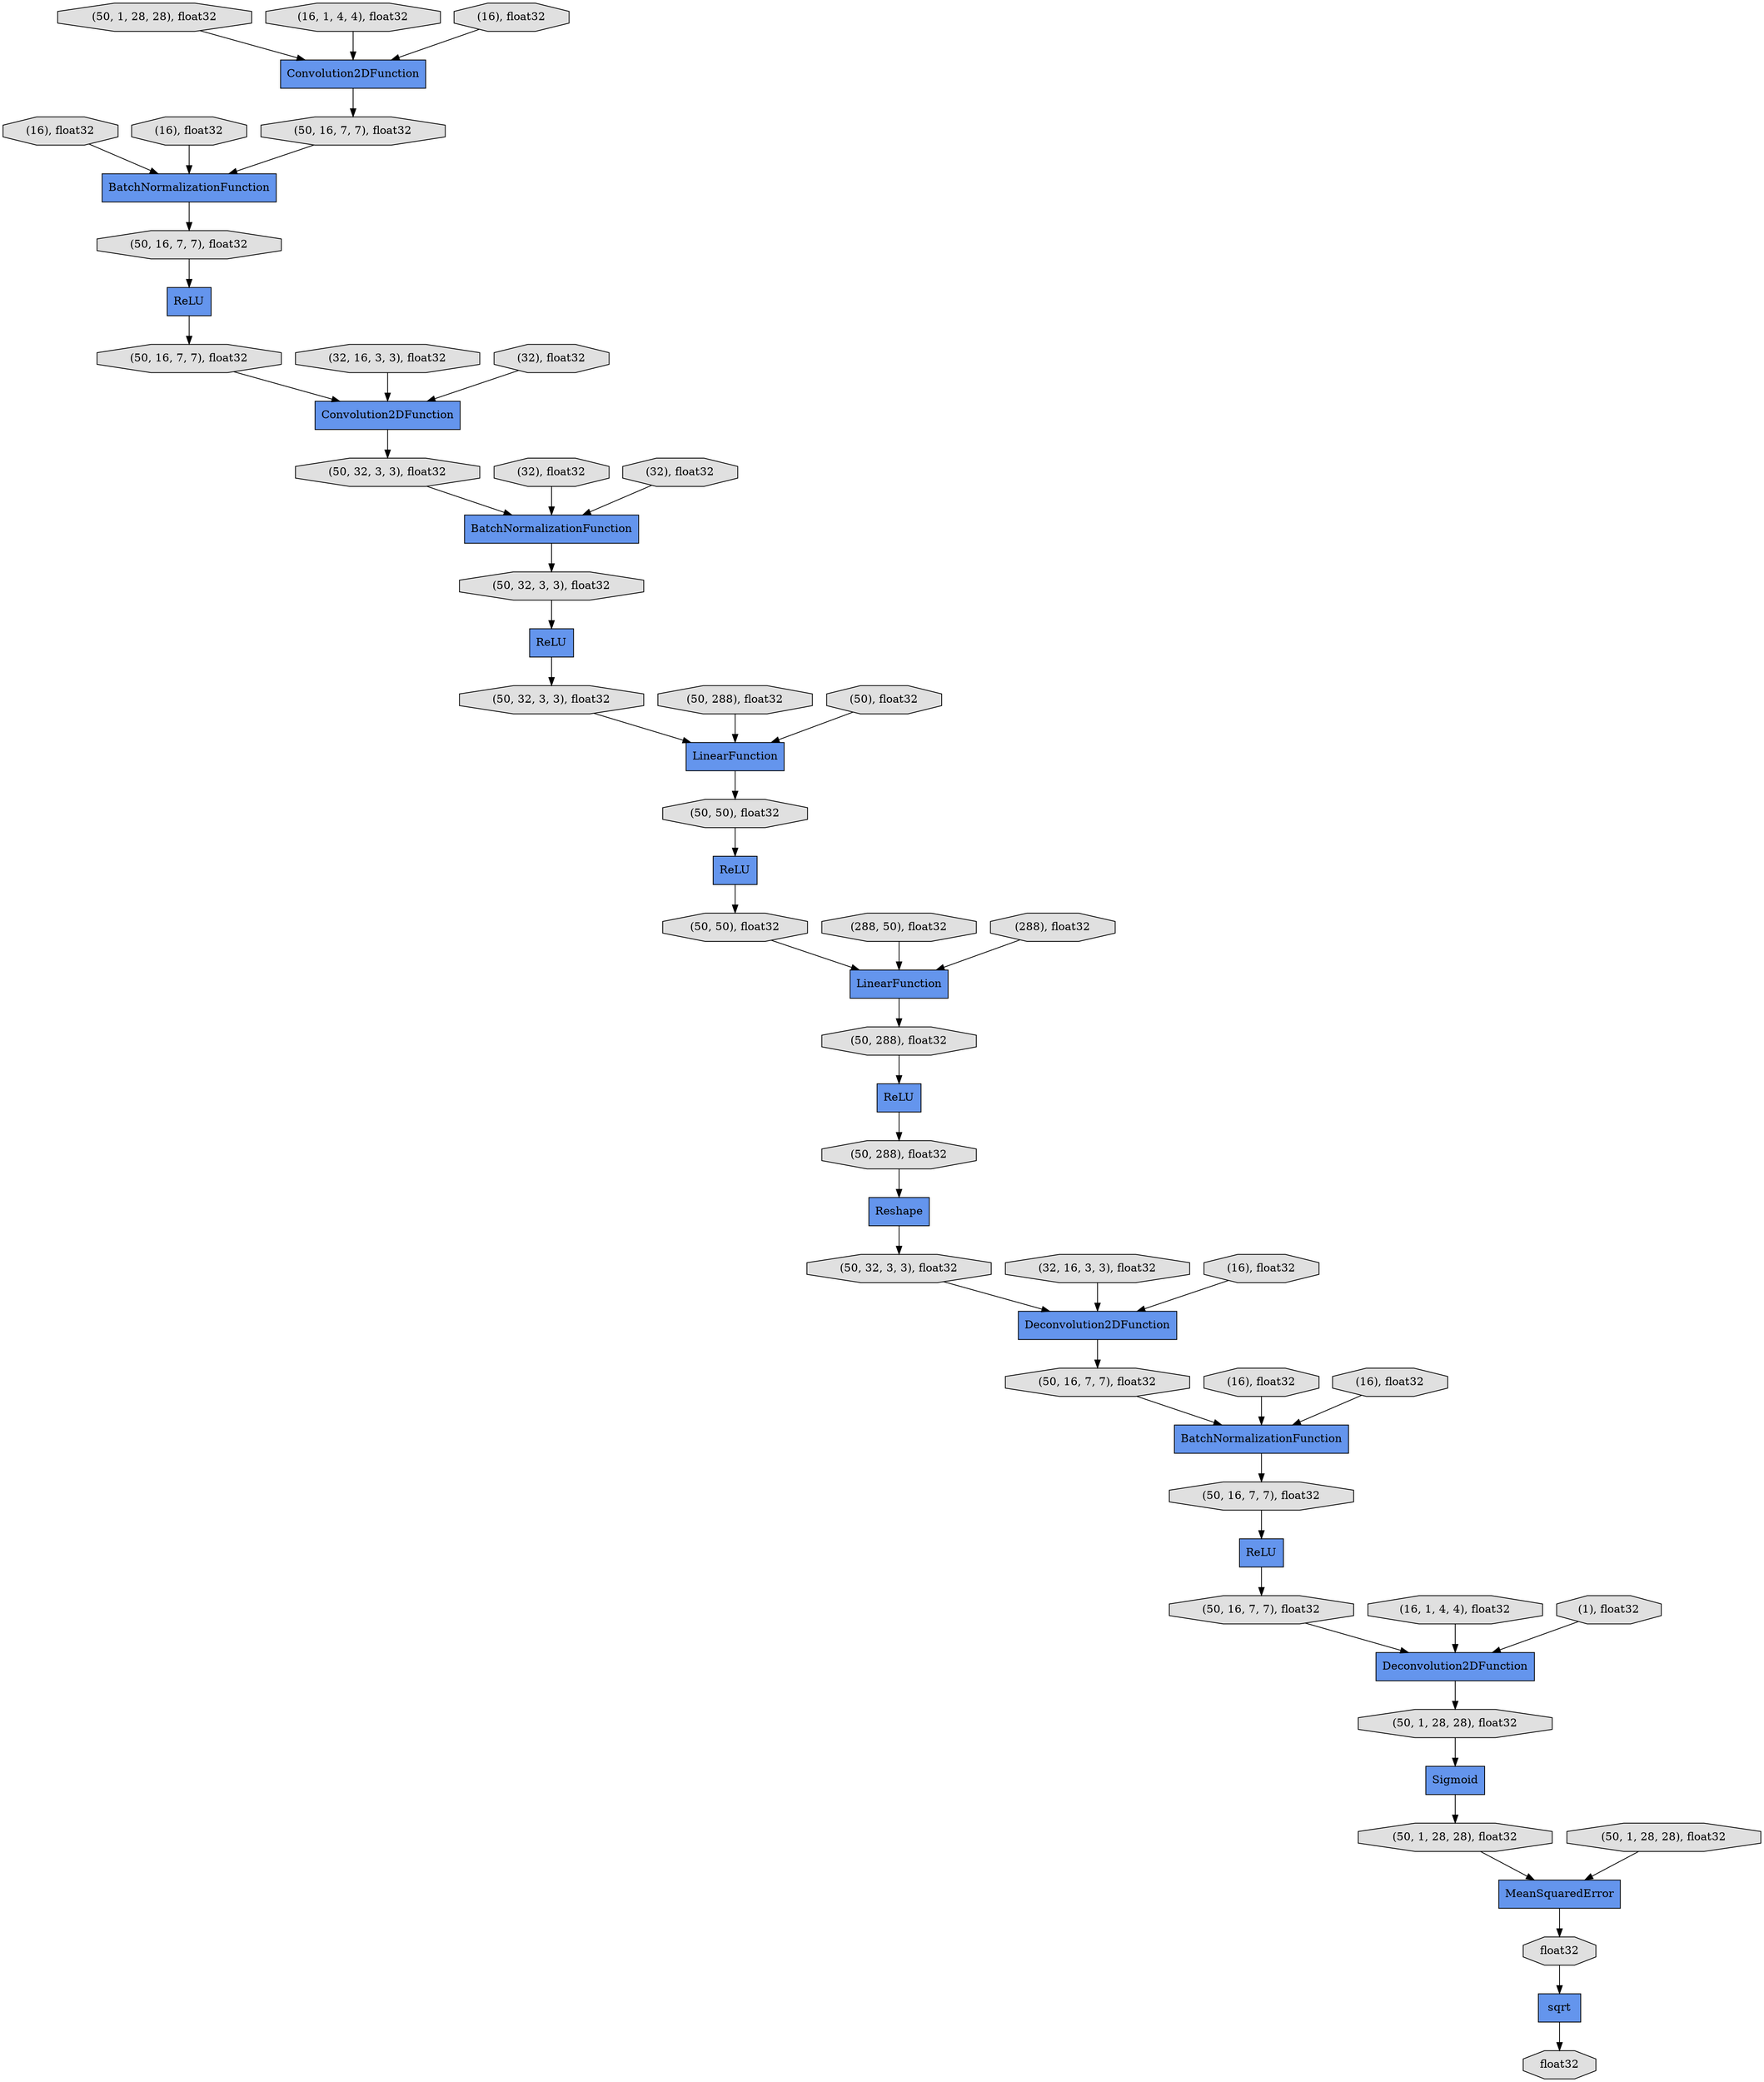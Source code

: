 digraph graphname{rankdir=TB;4442474536 [shape="octagon",style="filled",fillcolor="#E0E0E0",label="(16), float32"];4435998760 [shape="record",style="filled",fillcolor="#6495ED",label="Convolution2DFunction"];4436058240 [shape="octagon",style="filled",fillcolor="#E0E0E0",label="(50, 16, 7, 7), float32"];4442474648 [shape="octagon",style="filled",fillcolor="#E0E0E0",label="(16), float32"];4436058296 [shape="record",style="filled",fillcolor="#6495ED",label="Sigmoid"];4442474760 [shape="octagon",style="filled",fillcolor="#E0E0E0",label="(32, 16, 3, 3), float32"];4435998984 [shape="octagon",style="filled",fillcolor="#E0E0E0",label="(50, 1, 28, 28), float32"];4436058408 [shape="octagon",style="filled",fillcolor="#E0E0E0",label="(50, 1, 28, 28), float32"];4435999040 [shape="octagon",style="filled",fillcolor="#E0E0E0",label="(50, 16, 7, 7), float32"];4436058464 [shape="octagon",style="filled",fillcolor="#E0E0E0",label="(50, 16, 7, 7), float32"];4435999096 [shape="octagon",style="filled",fillcolor="#E0E0E0",label="(50, 32, 3, 3), float32"];4442474872 [shape="octagon",style="filled",fillcolor="#E0E0E0",label="(32), float32"];4436058520 [shape="octagon",style="filled",fillcolor="#E0E0E0",label="(50, 1, 28, 28), float32"];4442474928 [shape="octagon",style="filled",fillcolor="#E0E0E0",label="(32), float32"];4435999152 [shape="record",style="filled",fillcolor="#6495ED",label="Convolution2DFunction"];4436058576 [shape="record",style="filled",fillcolor="#6495ED",label="ReLU"];4435999208 [shape="octagon",style="filled",fillcolor="#E0E0E0",label="(50, 16, 7, 7), float32"];4442475040 [shape="octagon",style="filled",fillcolor="#E0E0E0",label="(32), float32"];4435999264 [shape="octagon",style="filled",fillcolor="#E0E0E0",label="(50, 16, 7, 7), float32"];4435999320 [shape="record",style="filled",fillcolor="#6495ED",label="BatchNormalizationFunction"];4442475152 [shape="octagon",style="filled",fillcolor="#E0E0E0",label="(50, 288), float32"];4435999432 [shape="record",style="filled",fillcolor="#6495ED",label="ReLU"];4442475264 [shape="octagon",style="filled",fillcolor="#E0E0E0",label="(50), float32"];4436058968 [shape="record",style="filled",fillcolor="#6495ED",label="Deconvolution2DFunction"];4442475376 [shape="octagon",style="filled",fillcolor="#E0E0E0",label="(288, 50), float32"];4435999656 [shape="record",style="filled",fillcolor="#6495ED",label="BatchNormalizationFunction"];4436077536 [shape="record",style="filled",fillcolor="#6495ED",label="sqrt"];4442475488 [shape="octagon",style="filled",fillcolor="#E0E0E0",label="(288), float32"];4435999712 [shape="octagon",style="filled",fillcolor="#E0E0E0",label="(50, 32, 3, 3), float32"];4436077592 [shape="octagon",style="filled",fillcolor="#E0E0E0",label="(50, 1, 28, 28), float32"];4442475544 [shape="octagon",style="filled",fillcolor="#E0E0E0",label="(32, 16, 3, 3), float32"];4435999768 [shape="octagon",style="filled",fillcolor="#E0E0E0",label="(50, 50), float32"];4442475600 [shape="octagon",style="filled",fillcolor="#E0E0E0",label="(16), float32"];4435999824 [shape="octagon",style="filled",fillcolor="#E0E0E0",label="(50, 32, 3, 3), float32"];4436077704 [shape="record",style="filled",fillcolor="#6495ED",label="MeanSquaredError"];4435999880 [shape="octagon",style="filled",fillcolor="#E0E0E0",label="(50, 288), float32"];4436077760 [shape="octagon",style="filled",fillcolor="#E0E0E0",label="float32"];4442475712 [shape="octagon",style="filled",fillcolor="#E0E0E0",label="(16), float32"];4436077816 [shape="octagon",style="filled",fillcolor="#E0E0E0",label="float32"];4442475768 [shape="octagon",style="filled",fillcolor="#E0E0E0",label="(16, 1, 4, 4), float32"];4435999992 [shape="octagon",style="filled",fillcolor="#E0E0E0",label="(50, 288), float32"];4442475824 [shape="octagon",style="filled",fillcolor="#E0E0E0",label="(16), float32"];4436000048 [shape="record",style="filled",fillcolor="#6495ED",label="ReLU"];4436000104 [shape="record",style="filled",fillcolor="#6495ED",label="LinearFunction"];4442475936 [shape="octagon",style="filled",fillcolor="#E0E0E0",label="(1), float32"];4436000216 [shape="record",style="filled",fillcolor="#6495ED",label="ReLU"];4436000272 [shape="record",style="filled",fillcolor="#6495ED",label="ReLU"];4436000328 [shape="octagon",style="filled",fillcolor="#E0E0E0",label="(50, 32, 3, 3), float32"];4436000384 [shape="record",style="filled",fillcolor="#6495ED",label="Deconvolution2DFunction"];4436000440 [shape="octagon",style="filled",fillcolor="#E0E0E0",label="(50, 50), float32"];4436000496 [shape="record",style="filled",fillcolor="#6495ED",label="Reshape"];4436000552 [shape="record",style="filled",fillcolor="#6495ED",label="LinearFunction"];4442474368 [shape="octagon",style="filled",fillcolor="#E0E0E0",label="(16, 1, 4, 4), float32"];4436000664 [shape="record",style="filled",fillcolor="#6495ED",label="BatchNormalizationFunction"];4436000720 [shape="octagon",style="filled",fillcolor="#E0E0E0",label="(50, 16, 7, 7), float32"];4442474480 [shape="octagon",style="filled",fillcolor="#E0E0E0",label="(16), float32"];4436058968 -> 4436058520;4442475768 -> 4436058968;4435998984 -> 4435998760;4442475264 -> 4436000104;4435999320 -> 4435999040;4435999432 -> 4435999208;4435998760 -> 4435999264;4436000720 -> 4436000664;4442474648 -> 4435999320;4442475488 -> 4436000552;4435999208 -> 4435999152;4435999096 -> 4436000048;4436000216 -> 4435999880;4436000552 -> 4435999992;4435999656 -> 4435999096;4436058576 -> 4436058464;4436000440 -> 4436000272;4436058240 -> 4436058576;4436000384 -> 4436000720;4436000104 -> 4436000440;4435999824 -> 4435999656;4442474368 -> 4435998760;4436058296 -> 4436058408;4436077704 -> 4436077816;4442475376 -> 4436000552;4436058520 -> 4436058296;4435999040 -> 4435999432;4436000328 -> 4436000384;4436077816 -> 4436077536;4435999768 -> 4436000552;4442475544 -> 4436000384;4442475824 -> 4436000664;4435999992 -> 4436000216;4442474480 -> 4435998760;4436058408 -> 4436077704;4435999264 -> 4435999320;4436000272 -> 4435999768;4436058464 -> 4436058968;4435999880 -> 4436000496;4436000048 -> 4435999712;4436077536 -> 4436077760;4442475936 -> 4436058968;4442474928 -> 4435999656;4442475040 -> 4435999656;4442475712 -> 4436000664;4442475152 -> 4436000104;4442474536 -> 4435999320;4435999712 -> 4436000104;4436077592 -> 4436077704;4442474760 -> 4435999152;4435999152 -> 4435999824;4436000496 -> 4436000328;4442474872 -> 4435999152;4436000664 -> 4436058240;4442475600 -> 4436000384;}